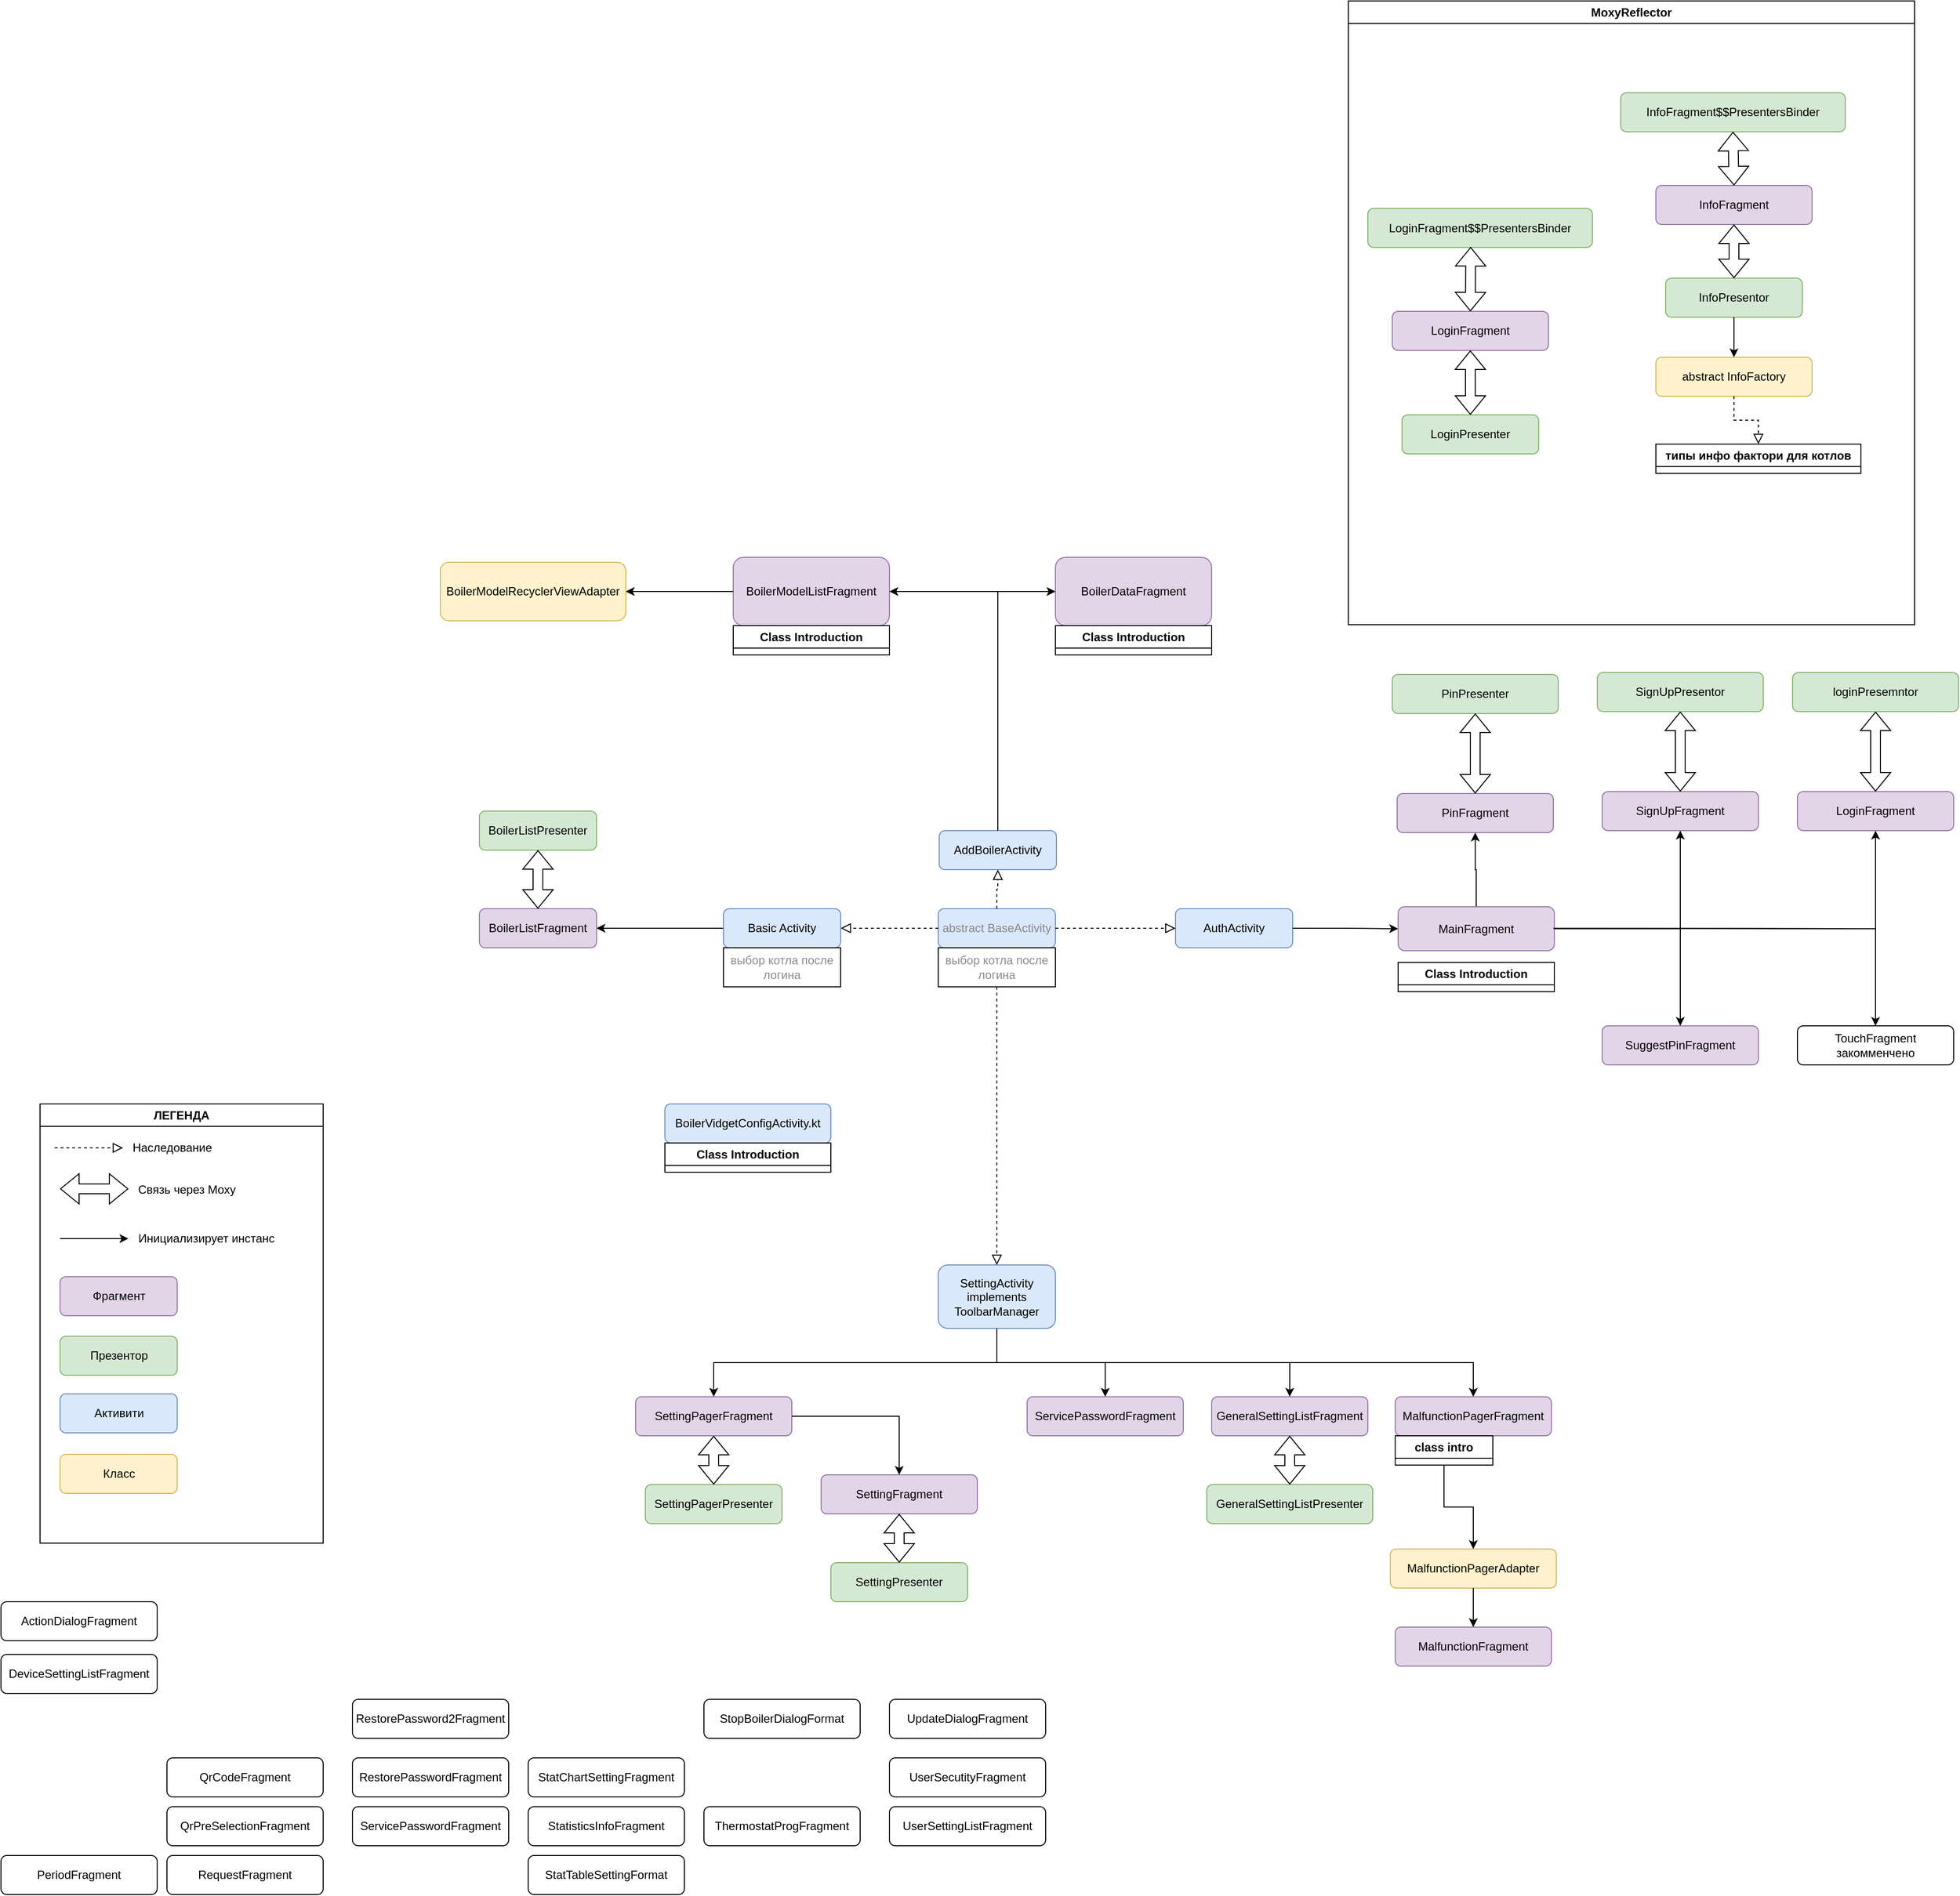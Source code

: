 <mxfile version="21.3.7" type="github">
  <diagram id="C5RBs43oDa-KdzZeNtuy" name="Page-1">
    <mxGraphModel dx="3047" dy="2463" grid="1" gridSize="10" guides="1" tooltips="1" connect="1" arrows="1" fold="1" page="1" pageScale="1" pageWidth="827" pageHeight="1169" math="0" shadow="0">
      <root>
        <mxCell id="WIyWlLk6GJQsqaUBKTNV-0" />
        <mxCell id="WIyWlLk6GJQsqaUBKTNV-1" parent="WIyWlLk6GJQsqaUBKTNV-0" />
        <mxCell id="WIyWlLk6GJQsqaUBKTNV-3" value="abstract BaseActivity" style="rounded=1;whiteSpace=wrap;html=1;fontSize=12;glass=0;strokeWidth=1;shadow=0;fillColor=#dae8fc;strokeColor=#6c8ebf;fontColor=#878787;" parent="WIyWlLk6GJQsqaUBKTNV-1" vertex="1">
          <mxGeometry x="160" y="80" width="120" height="40" as="geometry" />
        </mxCell>
        <mxCell id="BQwGy1CQVx7rT-iq4Jp_-0" value="AddBoilerActivity" style="rounded=1;whiteSpace=wrap;html=1;fontSize=12;glass=0;strokeWidth=1;shadow=0;fillColor=#dae8fc;strokeColor=#6c8ebf;" parent="WIyWlLk6GJQsqaUBKTNV-1" vertex="1">
          <mxGeometry x="161" width="120" height="40" as="geometry" />
        </mxCell>
        <mxCell id="BQwGy1CQVx7rT-iq4Jp_-1" value="AuthActivity" style="rounded=1;whiteSpace=wrap;html=1;fontSize=12;glass=0;strokeWidth=1;shadow=0;fillColor=#dae8fc;strokeColor=#6c8ebf;" parent="WIyWlLk6GJQsqaUBKTNV-1" vertex="1">
          <mxGeometry x="403" y="80" width="120" height="40" as="geometry" />
        </mxCell>
        <mxCell id="BQwGy1CQVx7rT-iq4Jp_-15" style="edgeStyle=orthogonalEdgeStyle;rounded=0;orthogonalLoop=1;jettySize=auto;html=1;exitX=0;exitY=0.5;exitDx=0;exitDy=0;entryX=1;entryY=0.5;entryDx=0;entryDy=0;" parent="WIyWlLk6GJQsqaUBKTNV-1" source="BQwGy1CQVx7rT-iq4Jp_-2" target="BQwGy1CQVx7rT-iq4Jp_-12" edge="1">
          <mxGeometry relative="1" as="geometry" />
        </mxCell>
        <mxCell id="BQwGy1CQVx7rT-iq4Jp_-4" value="SettingActivity&lt;br&gt;implements&lt;br&gt;ToolbarManager" style="rounded=1;whiteSpace=wrap;html=1;fontSize=12;glass=0;strokeWidth=1;shadow=0;fillColor=#dae8fc;strokeColor=#6c8ebf;" parent="WIyWlLk6GJQsqaUBKTNV-1" vertex="1">
          <mxGeometry x="160" y="445" width="120" height="65" as="geometry" />
        </mxCell>
        <mxCell id="BQwGy1CQVx7rT-iq4Jp_-6" value="выбор котла после логина" style="rounded=0;whiteSpace=wrap;html=1;fontColor=#8c8c8c;" parent="WIyWlLk6GJQsqaUBKTNV-1" vertex="1">
          <mxGeometry x="160" y="120" width="120" height="40" as="geometry" />
        </mxCell>
        <mxCell id="BQwGy1CQVx7rT-iq4Jp_-11" value="" style="rounded=0;html=1;jettySize=auto;orthogonalLoop=1;fontSize=11;endArrow=block;endFill=0;endSize=8;strokeWidth=1;shadow=0;labelBackgroundColor=none;edgeStyle=orthogonalEdgeStyle;exitX=0;exitY=0.5;exitDx=0;exitDy=0;dashed=1;entryX=1;entryY=0.5;entryDx=0;entryDy=0;" parent="WIyWlLk6GJQsqaUBKTNV-1" edge="1" target="BQwGy1CQVx7rT-iq4Jp_-2" source="WIyWlLk6GJQsqaUBKTNV-3">
          <mxGeometry relative="1" as="geometry">
            <mxPoint x="219.8" y="160" as="sourcePoint" />
            <mxPoint x="220" y="190" as="targetPoint" />
            <Array as="points" />
          </mxGeometry>
        </mxCell>
        <mxCell id="BQwGy1CQVx7rT-iq4Jp_-24" value="" style="group" parent="WIyWlLk6GJQsqaUBKTNV-1" vertex="1" connectable="0">
          <mxGeometry x="-310" y="-20" width="120" height="140" as="geometry" />
        </mxCell>
        <mxCell id="BQwGy1CQVx7rT-iq4Jp_-12" value="BoilerListFragment" style="rounded=1;whiteSpace=wrap;html=1;fontSize=12;glass=0;strokeWidth=1;shadow=0;fillColor=#e1d5e7;strokeColor=#9673a6;" parent="BQwGy1CQVx7rT-iq4Jp_-24" vertex="1">
          <mxGeometry y="100" width="120" height="40" as="geometry" />
        </mxCell>
        <mxCell id="BQwGy1CQVx7rT-iq4Jp_-16" value="BoilerListPresenter" style="rounded=1;whiteSpace=wrap;html=1;fontSize=12;glass=0;strokeWidth=1;shadow=0;fillColor=#d5e8d4;strokeColor=#82b366;" parent="BQwGy1CQVx7rT-iq4Jp_-24" vertex="1">
          <mxGeometry width="120" height="40" as="geometry" />
        </mxCell>
        <mxCell id="BQwGy1CQVx7rT-iq4Jp_-22" value="" style="shape=flexArrow;endArrow=classic;startArrow=classic;html=1;rounded=0;exitX=0.5;exitY=0;exitDx=0;exitDy=0;entryX=0.5;entryY=1;entryDx=0;entryDy=0;" parent="BQwGy1CQVx7rT-iq4Jp_-24" source="BQwGy1CQVx7rT-iq4Jp_-12" target="BQwGy1CQVx7rT-iq4Jp_-16" edge="1">
          <mxGeometry width="100" height="100" relative="1" as="geometry">
            <mxPoint x="-30" y="140" as="sourcePoint" />
            <mxPoint x="70" y="40" as="targetPoint" />
          </mxGeometry>
        </mxCell>
        <mxCell id="BQwGy1CQVx7rT-iq4Jp_-32" style="edgeStyle=orthogonalEdgeStyle;rounded=0;orthogonalLoop=1;jettySize=auto;html=1;exitX=1;exitY=0.5;exitDx=0;exitDy=0;entryX=0;entryY=0.5;entryDx=0;entryDy=0;" parent="WIyWlLk6GJQsqaUBKTNV-1" source="BQwGy1CQVx7rT-iq4Jp_-1" target="BQwGy1CQVx7rT-iq4Jp_-29" edge="1">
          <mxGeometry relative="1" as="geometry">
            <mxPoint x="170" y="110" as="sourcePoint" />
            <mxPoint x="90" y="110" as="targetPoint" />
          </mxGeometry>
        </mxCell>
        <mxCell id="BQwGy1CQVx7rT-iq4Jp_-38" value="" style="rounded=0;html=1;jettySize=auto;orthogonalLoop=1;fontSize=11;endArrow=block;endFill=0;endSize=8;strokeWidth=1;shadow=0;labelBackgroundColor=none;edgeStyle=orthogonalEdgeStyle;exitX=0.5;exitY=0;exitDx=0;exitDy=0;entryX=0.5;entryY=1;entryDx=0;entryDy=0;dashed=1;" parent="WIyWlLk6GJQsqaUBKTNV-1" source="WIyWlLk6GJQsqaUBKTNV-3" target="BQwGy1CQVx7rT-iq4Jp_-0" edge="1">
          <mxGeometry relative="1" as="geometry">
            <mxPoint x="280" y="100" as="sourcePoint" />
            <mxPoint x="430" y="100" as="targetPoint" />
            <Array as="points" />
          </mxGeometry>
        </mxCell>
        <mxCell id="BQwGy1CQVx7rT-iq4Jp_-39" value="" style="group" parent="WIyWlLk6GJQsqaUBKTNV-1" vertex="1" connectable="0">
          <mxGeometry x="280" y="-280" width="210" height="270" as="geometry" />
        </mxCell>
        <mxCell id="BQwGy1CQVx7rT-iq4Jp_-40" value="BoilerDataFragment" style="rounded=1;whiteSpace=wrap;html=1;fontSize=12;glass=0;strokeWidth=1;shadow=0;fillColor=#e1d5e7;strokeColor=#9673a6;" parent="BQwGy1CQVx7rT-iq4Jp_-39" vertex="1">
          <mxGeometry width="160" height="70" as="geometry" />
        </mxCell>
        <mxCell id="BQwGy1CQVx7rT-iq4Jp_-41" value="Class Introduction" style="swimlane;whiteSpace=wrap;html=1;" parent="BQwGy1CQVx7rT-iq4Jp_-39" vertex="1" collapsed="1">
          <mxGeometry y="70" width="160" height="30" as="geometry">
            <mxRectangle y="70" width="210" height="200" as="alternateBounds" />
          </mxGeometry>
        </mxCell>
        <mxCell id="BQwGy1CQVx7rT-iq4Jp_-42" value="Содержит контекст&amp;nbsp;AddBoilerActivity" style="text;html=1;align=center;verticalAlign=middle;resizable=0;points=[];autosize=1;strokeColor=none;fillColor=none;" parent="BQwGy1CQVx7rT-iq4Jp_-41" vertex="1">
          <mxGeometry x="-4" y="24" width="220" height="30" as="geometry" />
        </mxCell>
        <mxCell id="BQwGy1CQVx7rT-iq4Jp_-44" value="" style="group" parent="WIyWlLk6GJQsqaUBKTNV-1" vertex="1" connectable="0">
          <mxGeometry x="-50" y="-280" width="210" height="270" as="geometry" />
        </mxCell>
        <mxCell id="BQwGy1CQVx7rT-iq4Jp_-45" value="BoilerModelListFragment" style="rounded=1;whiteSpace=wrap;html=1;fontSize=12;glass=0;strokeWidth=1;shadow=0;fillColor=#e1d5e7;strokeColor=#9673a6;" parent="BQwGy1CQVx7rT-iq4Jp_-44" vertex="1">
          <mxGeometry width="160" height="70" as="geometry" />
        </mxCell>
        <mxCell id="BQwGy1CQVx7rT-iq4Jp_-46" value="Class Introduction" style="swimlane;whiteSpace=wrap;html=1;" parent="BQwGy1CQVx7rT-iq4Jp_-44" vertex="1" collapsed="1">
          <mxGeometry y="70" width="160" height="30" as="geometry">
            <mxRectangle y="70" width="210" height="200" as="alternateBounds" />
          </mxGeometry>
        </mxCell>
        <mxCell id="BQwGy1CQVx7rT-iq4Jp_-47" value="Содержит контекст&amp;nbsp;AddBoilerActivity" style="text;html=1;align=center;verticalAlign=middle;resizable=0;points=[];autosize=1;strokeColor=none;fillColor=none;" parent="BQwGy1CQVx7rT-iq4Jp_-46" vertex="1">
          <mxGeometry x="-10" y="24" width="220" height="30" as="geometry" />
        </mxCell>
        <mxCell id="BQwGy1CQVx7rT-iq4Jp_-59" value="Содержит recycler котлов" style="text;html=1;align=center;verticalAlign=middle;resizable=0;points=[];autosize=1;strokeColor=none;fillColor=none;" parent="BQwGy1CQVx7rT-iq4Jp_-46" vertex="1">
          <mxGeometry x="-10" y="44" width="170" height="30" as="geometry" />
        </mxCell>
        <mxCell id="BQwGy1CQVx7rT-iq4Jp_-57" style="edgeStyle=orthogonalEdgeStyle;rounded=0;orthogonalLoop=1;jettySize=auto;html=1;exitX=0.5;exitY=0;exitDx=0;exitDy=0;entryX=1;entryY=0.5;entryDx=0;entryDy=0;" parent="WIyWlLk6GJQsqaUBKTNV-1" source="BQwGy1CQVx7rT-iq4Jp_-0" target="BQwGy1CQVx7rT-iq4Jp_-45" edge="1">
          <mxGeometry relative="1" as="geometry">
            <mxPoint x="590" y="10" as="sourcePoint" />
            <mxPoint x="670" y="11" as="targetPoint" />
          </mxGeometry>
        </mxCell>
        <mxCell id="BQwGy1CQVx7rT-iq4Jp_-58" style="edgeStyle=orthogonalEdgeStyle;rounded=0;orthogonalLoop=1;jettySize=auto;html=1;exitX=0.5;exitY=0;exitDx=0;exitDy=0;entryX=0;entryY=0.5;entryDx=0;entryDy=0;" parent="WIyWlLk6GJQsqaUBKTNV-1" source="BQwGy1CQVx7rT-iq4Jp_-0" target="BQwGy1CQVx7rT-iq4Jp_-40" edge="1">
          <mxGeometry relative="1" as="geometry">
            <mxPoint x="460" y="-310" as="sourcePoint" />
            <mxPoint x="540" y="-309" as="targetPoint" />
          </mxGeometry>
        </mxCell>
        <mxCell id="BQwGy1CQVx7rT-iq4Jp_-60" value="BoilerModelRecyclerViewAdapter" style="rounded=1;whiteSpace=wrap;html=1;fillColor=#fff2cc;strokeColor=#d6b656;" parent="WIyWlLk6GJQsqaUBKTNV-1" vertex="1">
          <mxGeometry x="-350" y="-275" width="190" height="60" as="geometry" />
        </mxCell>
        <mxCell id="BQwGy1CQVx7rT-iq4Jp_-65" style="edgeStyle=orthogonalEdgeStyle;rounded=0;orthogonalLoop=1;jettySize=auto;html=1;exitX=0;exitY=0.5;exitDx=0;exitDy=0;entryX=1;entryY=0.5;entryDx=0;entryDy=0;" parent="WIyWlLk6GJQsqaUBKTNV-1" source="BQwGy1CQVx7rT-iq4Jp_-45" target="BQwGy1CQVx7rT-iq4Jp_-60" edge="1">
          <mxGeometry relative="1" as="geometry">
            <mxPoint x="210" y="90" as="sourcePoint" />
            <mxPoint x="120" y="-235" as="targetPoint" />
          </mxGeometry>
        </mxCell>
        <mxCell id="1PxclfP2Zs6_VL7mTuX3-3" value="" style="rounded=0;html=1;jettySize=auto;orthogonalLoop=1;fontSize=11;endArrow=block;endFill=0;endSize=8;strokeWidth=1;shadow=0;labelBackgroundColor=none;edgeStyle=orthogonalEdgeStyle;exitX=0.5;exitY=1;exitDx=0;exitDy=0;entryX=0.5;entryY=0;entryDx=0;entryDy=0;dashed=1;" edge="1" parent="WIyWlLk6GJQsqaUBKTNV-1" source="BQwGy1CQVx7rT-iq4Jp_-6" target="BQwGy1CQVx7rT-iq4Jp_-4">
          <mxGeometry relative="1" as="geometry">
            <mxPoint x="290" y="110" as="sourcePoint" />
            <mxPoint x="450" y="110" as="targetPoint" />
            <Array as="points" />
          </mxGeometry>
        </mxCell>
        <mxCell id="1PxclfP2Zs6_VL7mTuX3-4" value="" style="group" vertex="1" connectable="0" parent="WIyWlLk6GJQsqaUBKTNV-1">
          <mxGeometry x="-120" y="280" width="170" height="70" as="geometry" />
        </mxCell>
        <mxCell id="BQwGy1CQVx7rT-iq4Jp_-3" value="BoilerVidgetConfigActivity.kt" style="rounded=1;whiteSpace=wrap;html=1;fontSize=12;glass=0;strokeWidth=1;shadow=0;fillColor=#dae8fc;strokeColor=#6c8ebf;" parent="1PxclfP2Zs6_VL7mTuX3-4" vertex="1">
          <mxGeometry width="170" height="40" as="geometry" />
        </mxCell>
        <mxCell id="1PxclfP2Zs6_VL7mTuX3-0" value="Class Introduction" style="swimlane;whiteSpace=wrap;html=1;" vertex="1" collapsed="1" parent="1PxclfP2Zs6_VL7mTuX3-4">
          <mxGeometry y="40" width="170" height="30" as="geometry">
            <mxRectangle x="430" y="330" width="200" height="200" as="alternateBounds" />
          </mxGeometry>
        </mxCell>
        <mxCell id="1PxclfP2Zs6_VL7mTuX3-1" value="Kotlin" style="text;html=1;align=left;verticalAlign=middle;resizable=0;points=[];autosize=1;strokeColor=none;fillColor=none;" vertex="1" parent="1PxclfP2Zs6_VL7mTuX3-0">
          <mxGeometry y="24" width="50" height="30" as="geometry" />
        </mxCell>
        <mxCell id="1PxclfP2Zs6_VL7mTuX3-5" value="ЛЕГЕНДА" style="swimlane;whiteSpace=wrap;html=1;" vertex="1" parent="WIyWlLk6GJQsqaUBKTNV-1">
          <mxGeometry x="-760" y="280" width="290" height="450" as="geometry">
            <mxRectangle x="-760" y="280" width="140" height="30" as="alternateBounds" />
          </mxGeometry>
        </mxCell>
        <mxCell id="1PxclfP2Zs6_VL7mTuX3-10" value="" style="rounded=0;html=1;jettySize=auto;orthogonalLoop=1;fontSize=11;endArrow=block;endFill=0;endSize=8;strokeWidth=1;shadow=0;labelBackgroundColor=none;edgeStyle=orthogonalEdgeStyle;exitX=1;exitY=0.5;exitDx=0;exitDy=0;dashed=1;" edge="1" parent="1PxclfP2Zs6_VL7mTuX3-5">
          <mxGeometry relative="1" as="geometry">
            <mxPoint x="15" y="45" as="sourcePoint" />
            <mxPoint x="85" y="45" as="targetPoint" />
            <Array as="points" />
          </mxGeometry>
        </mxCell>
        <mxCell id="1PxclfP2Zs6_VL7mTuX3-11" value="Наследование" style="text;html=1;align=center;verticalAlign=middle;resizable=0;points=[];autosize=1;strokeColor=none;fillColor=none;" vertex="1" parent="1PxclfP2Zs6_VL7mTuX3-5">
          <mxGeometry x="85" y="30" width="100" height="30" as="geometry" />
        </mxCell>
        <mxCell id="1PxclfP2Zs6_VL7mTuX3-12" value="" style="shape=flexArrow;endArrow=classic;startArrow=classic;html=1;rounded=0;" edge="1" parent="1PxclfP2Zs6_VL7mTuX3-5">
          <mxGeometry width="100" height="100" relative="1" as="geometry">
            <mxPoint x="20.5" y="87" as="sourcePoint" />
            <mxPoint x="90.5" y="87" as="targetPoint" />
          </mxGeometry>
        </mxCell>
        <mxCell id="1PxclfP2Zs6_VL7mTuX3-13" value="Связь через Moxy" style="text;html=1;align=center;verticalAlign=middle;resizable=0;points=[];autosize=1;strokeColor=none;fillColor=none;" vertex="1" parent="1PxclfP2Zs6_VL7mTuX3-5">
          <mxGeometry x="89.5" y="73" width="120" height="30" as="geometry" />
        </mxCell>
        <mxCell id="1PxclfP2Zs6_VL7mTuX3-14" style="edgeStyle=orthogonalEdgeStyle;rounded=0;orthogonalLoop=1;jettySize=auto;html=1;entryX=0;entryY=0.5;entryDx=0;entryDy=0;" edge="1" parent="1PxclfP2Zs6_VL7mTuX3-5">
          <mxGeometry relative="1" as="geometry">
            <mxPoint x="20.5" y="138" as="sourcePoint" />
            <mxPoint x="90.5" y="138" as="targetPoint" />
          </mxGeometry>
        </mxCell>
        <mxCell id="1PxclfP2Zs6_VL7mTuX3-15" value="Инициализирует инстанс" style="text;html=1;align=center;verticalAlign=middle;resizable=0;points=[];autosize=1;strokeColor=none;fillColor=none;" vertex="1" parent="1PxclfP2Zs6_VL7mTuX3-5">
          <mxGeometry x="89.5" y="123" width="160" height="30" as="geometry" />
        </mxCell>
        <mxCell id="1PxclfP2Zs6_VL7mTuX3-16" value="Фрагмент" style="rounded=1;whiteSpace=wrap;html=1;fontSize=12;glass=0;strokeWidth=1;shadow=0;fillColor=#e1d5e7;strokeColor=#9673a6;" vertex="1" parent="1PxclfP2Zs6_VL7mTuX3-5">
          <mxGeometry x="20.5" y="177" width="120" height="40" as="geometry" />
        </mxCell>
        <mxCell id="1PxclfP2Zs6_VL7mTuX3-17" value="Активити" style="rounded=1;whiteSpace=wrap;html=1;fontSize=12;glass=0;strokeWidth=1;shadow=0;fillColor=#dae8fc;strokeColor=#6c8ebf;" vertex="1" parent="1PxclfP2Zs6_VL7mTuX3-5">
          <mxGeometry x="20.5" y="297" width="120" height="40" as="geometry" />
        </mxCell>
        <mxCell id="1PxclfP2Zs6_VL7mTuX3-18" value="Класс" style="rounded=1;whiteSpace=wrap;html=1;fontSize=12;glass=0;strokeWidth=1;shadow=0;fillColor=#fff2cc;strokeColor=#d6b656;" vertex="1" parent="1PxclfP2Zs6_VL7mTuX3-5">
          <mxGeometry x="20.5" y="359" width="120" height="40" as="geometry" />
        </mxCell>
        <mxCell id="1PxclfP2Zs6_VL7mTuX3-86" value="Презентор" style="rounded=1;whiteSpace=wrap;html=1;fontSize=12;glass=0;strokeWidth=1;shadow=0;fillColor=#d5e8d4;strokeColor=#82b366;" vertex="1" parent="1PxclfP2Zs6_VL7mTuX3-5">
          <mxGeometry x="20.5" y="238" width="120" height="40" as="geometry" />
        </mxCell>
        <mxCell id="1PxclfP2Zs6_VL7mTuX3-20" style="edgeStyle=orthogonalEdgeStyle;rounded=0;orthogonalLoop=1;jettySize=auto;html=1;exitX=0.5;exitY=1;exitDx=0;exitDy=0;entryX=0.5;entryY=0;entryDx=0;entryDy=0;" edge="1" parent="WIyWlLk6GJQsqaUBKTNV-1" source="BQwGy1CQVx7rT-iq4Jp_-4" target="1PxclfP2Zs6_VL7mTuX3-19">
          <mxGeometry relative="1" as="geometry">
            <mxPoint x="481" y="220" as="sourcePoint" />
            <mxPoint x="561" y="220" as="targetPoint" />
          </mxGeometry>
        </mxCell>
        <mxCell id="1PxclfP2Zs6_VL7mTuX3-21" value="GeneralSettingListFragment" style="rounded=1;whiteSpace=wrap;html=1;fontSize=12;glass=0;strokeWidth=1;shadow=0;fillColor=#e1d5e7;strokeColor=#9673a6;" vertex="1" parent="WIyWlLk6GJQsqaUBKTNV-1">
          <mxGeometry x="440" y="580" width="160" height="40" as="geometry" />
        </mxCell>
        <mxCell id="1PxclfP2Zs6_VL7mTuX3-22" style="edgeStyle=orthogonalEdgeStyle;rounded=0;orthogonalLoop=1;jettySize=auto;html=1;exitX=0.5;exitY=1;exitDx=0;exitDy=0;entryX=0.5;entryY=0;entryDx=0;entryDy=0;" edge="1" parent="WIyWlLk6GJQsqaUBKTNV-1" source="BQwGy1CQVx7rT-iq4Jp_-4" target="1PxclfP2Zs6_VL7mTuX3-21">
          <mxGeometry relative="1" as="geometry">
            <mxPoint x="231" y="520" as="sourcePoint" />
            <mxPoint x="232" y="590" as="targetPoint" />
          </mxGeometry>
        </mxCell>
        <mxCell id="1PxclfP2Zs6_VL7mTuX3-23" value="ServicePasswordFragment" style="rounded=1;whiteSpace=wrap;html=1;fontSize=12;glass=0;strokeWidth=1;shadow=0;fillColor=#e1d5e7;strokeColor=#9673a6;" vertex="1" parent="WIyWlLk6GJQsqaUBKTNV-1">
          <mxGeometry x="251" y="580" width="160" height="40" as="geometry" />
        </mxCell>
        <mxCell id="1PxclfP2Zs6_VL7mTuX3-24" style="edgeStyle=orthogonalEdgeStyle;rounded=0;orthogonalLoop=1;jettySize=auto;html=1;exitX=0.5;exitY=1;exitDx=0;exitDy=0;entryX=0.5;entryY=0;entryDx=0;entryDy=0;" edge="1" parent="WIyWlLk6GJQsqaUBKTNV-1" source="BQwGy1CQVx7rT-iq4Jp_-4" target="1PxclfP2Zs6_VL7mTuX3-23">
          <mxGeometry relative="1" as="geometry">
            <mxPoint x="231" y="520" as="sourcePoint" />
            <mxPoint x="232" y="590" as="targetPoint" />
          </mxGeometry>
        </mxCell>
        <mxCell id="1PxclfP2Zs6_VL7mTuX3-27" value="" style="group" vertex="1" connectable="0" parent="WIyWlLk6GJQsqaUBKTNV-1">
          <mxGeometry x="-60" y="80" width="120" height="80" as="geometry" />
        </mxCell>
        <mxCell id="BQwGy1CQVx7rT-iq4Jp_-2" value="Basic Activity" style="rounded=1;whiteSpace=wrap;html=1;fontSize=12;glass=0;strokeWidth=1;shadow=0;fillColor=#dae8fc;strokeColor=#6c8ebf;" parent="1PxclfP2Zs6_VL7mTuX3-27" vertex="1">
          <mxGeometry width="120" height="40" as="geometry" />
        </mxCell>
        <mxCell id="BQwGy1CQVx7rT-iq4Jp_-8" value="выбор котла после логина" style="rounded=0;whiteSpace=wrap;html=1;fontColor=#8c8c8c;" parent="1PxclfP2Zs6_VL7mTuX3-27" vertex="1">
          <mxGeometry y="40" width="120" height="40" as="geometry" />
        </mxCell>
        <mxCell id="1PxclfP2Zs6_VL7mTuX3-28" value="" style="rounded=0;html=1;jettySize=auto;orthogonalLoop=1;fontSize=11;endArrow=block;endFill=0;endSize=8;strokeWidth=1;shadow=0;labelBackgroundColor=none;edgeStyle=orthogonalEdgeStyle;exitX=1;exitY=0.5;exitDx=0;exitDy=0;entryX=0;entryY=0.5;entryDx=0;entryDy=0;dashed=1;" edge="1" parent="WIyWlLk6GJQsqaUBKTNV-1" source="WIyWlLk6GJQsqaUBKTNV-3" target="BQwGy1CQVx7rT-iq4Jp_-1">
          <mxGeometry relative="1" as="geometry">
            <mxPoint x="230" y="90" as="sourcePoint" />
            <mxPoint x="231" y="50" as="targetPoint" />
            <Array as="points" />
          </mxGeometry>
        </mxCell>
        <mxCell id="1PxclfP2Zs6_VL7mTuX3-36" value="GeneralSettingListPresenter" style="rounded=1;whiteSpace=wrap;html=1;fontSize=12;glass=0;strokeWidth=1;shadow=0;fillColor=#d5e8d4;strokeColor=#82b366;" vertex="1" parent="WIyWlLk6GJQsqaUBKTNV-1">
          <mxGeometry x="435" y="670" width="170" height="40" as="geometry" />
        </mxCell>
        <mxCell id="1PxclfP2Zs6_VL7mTuX3-37" value="" style="shape=flexArrow;endArrow=classic;startArrow=classic;html=1;rounded=0;entryX=0.5;entryY=1;entryDx=0;entryDy=0;exitX=0.5;exitY=0;exitDx=0;exitDy=0;" edge="1" source="1PxclfP2Zs6_VL7mTuX3-36" parent="WIyWlLk6GJQsqaUBKTNV-1" target="1PxclfP2Zs6_VL7mTuX3-21">
          <mxGeometry width="100" height="100" relative="1" as="geometry">
            <mxPoint x="458" y="870" as="sourcePoint" />
            <mxPoint x="519" y="620" as="targetPoint" />
          </mxGeometry>
        </mxCell>
        <mxCell id="1PxclfP2Zs6_VL7mTuX3-38" value="ActionDialogFragment" style="rounded=1;whiteSpace=wrap;html=1;fontSize=12;glass=0;strokeWidth=1;shadow=0;" vertex="1" parent="WIyWlLk6GJQsqaUBKTNV-1">
          <mxGeometry x="-800" y="790" width="160" height="40" as="geometry" />
        </mxCell>
        <mxCell id="1PxclfP2Zs6_VL7mTuX3-39" value="DeviceSettingListFragment" style="rounded=1;whiteSpace=wrap;html=1;fontSize=12;glass=0;strokeWidth=1;shadow=0;" vertex="1" parent="WIyWlLk6GJQsqaUBKTNV-1">
          <mxGeometry x="-800" y="844" width="160" height="40" as="geometry" />
        </mxCell>
        <mxCell id="1PxclfP2Zs6_VL7mTuX3-42" value="MalfunctionFragment" style="rounded=1;whiteSpace=wrap;html=1;fontSize=12;glass=0;strokeWidth=1;shadow=0;fillColor=#e1d5e7;strokeColor=#9673a6;" vertex="1" parent="WIyWlLk6GJQsqaUBKTNV-1">
          <mxGeometry x="628" y="816" width="160" height="40" as="geometry" />
        </mxCell>
        <mxCell id="1PxclfP2Zs6_VL7mTuX3-43" value="PeriodFragment" style="rounded=1;whiteSpace=wrap;html=1;fontSize=12;glass=0;strokeWidth=1;shadow=0;" vertex="1" parent="WIyWlLk6GJQsqaUBKTNV-1">
          <mxGeometry x="-800" y="1050" width="160" height="40" as="geometry" />
        </mxCell>
        <mxCell id="1PxclfP2Zs6_VL7mTuX3-44" value="PinFragment" style="rounded=1;whiteSpace=wrap;html=1;fontSize=12;glass=0;strokeWidth=1;shadow=0;fillColor=#e1d5e7;strokeColor=#9673a6;" vertex="1" parent="WIyWlLk6GJQsqaUBKTNV-1">
          <mxGeometry x="630" y="-38" width="160" height="40" as="geometry" />
        </mxCell>
        <mxCell id="1PxclfP2Zs6_VL7mTuX3-45" value="QrCodeFragment" style="rounded=1;whiteSpace=wrap;html=1;fontSize=12;glass=0;strokeWidth=1;shadow=0;" vertex="1" parent="WIyWlLk6GJQsqaUBKTNV-1">
          <mxGeometry x="-630" y="950" width="160" height="40" as="geometry" />
        </mxCell>
        <mxCell id="1PxclfP2Zs6_VL7mTuX3-46" value="QrPreSelectionFragment" style="rounded=1;whiteSpace=wrap;html=1;fontSize=12;glass=0;strokeWidth=1;shadow=0;" vertex="1" parent="WIyWlLk6GJQsqaUBKTNV-1">
          <mxGeometry x="-630" y="1000" width="160" height="40" as="geometry" />
        </mxCell>
        <mxCell id="1PxclfP2Zs6_VL7mTuX3-47" value="RequestFragment" style="rounded=1;whiteSpace=wrap;html=1;fontSize=12;glass=0;strokeWidth=1;shadow=0;" vertex="1" parent="WIyWlLk6GJQsqaUBKTNV-1">
          <mxGeometry x="-630" y="1050" width="160" height="40" as="geometry" />
        </mxCell>
        <mxCell id="1PxclfP2Zs6_VL7mTuX3-48" value="RestorePassword2Fragment" style="rounded=1;whiteSpace=wrap;html=1;fontSize=12;glass=0;strokeWidth=1;shadow=0;" vertex="1" parent="WIyWlLk6GJQsqaUBKTNV-1">
          <mxGeometry x="-440" y="890" width="160" height="40" as="geometry" />
        </mxCell>
        <mxCell id="1PxclfP2Zs6_VL7mTuX3-49" value="RestorePasswordFragment" style="rounded=1;whiteSpace=wrap;html=1;fontSize=12;glass=0;strokeWidth=1;shadow=0;" vertex="1" parent="WIyWlLk6GJQsqaUBKTNV-1">
          <mxGeometry x="-440" y="950" width="160" height="40" as="geometry" />
        </mxCell>
        <mxCell id="1PxclfP2Zs6_VL7mTuX3-51" value="ServicePasswordFragment" style="rounded=1;whiteSpace=wrap;html=1;fontSize=12;glass=0;strokeWidth=1;shadow=0;" vertex="1" parent="WIyWlLk6GJQsqaUBKTNV-1">
          <mxGeometry x="-440" y="1000" width="160" height="40" as="geometry" />
        </mxCell>
        <mxCell id="1PxclfP2Zs6_VL7mTuX3-53" value="SignUpFragment" style="rounded=1;whiteSpace=wrap;html=1;fontSize=12;glass=0;strokeWidth=1;shadow=0;fillColor=#e1d5e7;strokeColor=#9673a6;" vertex="1" parent="WIyWlLk6GJQsqaUBKTNV-1">
          <mxGeometry x="840" y="-40" width="160" height="40" as="geometry" />
        </mxCell>
        <mxCell id="1PxclfP2Zs6_VL7mTuX3-54" value="StatChartSettingFragment" style="rounded=1;whiteSpace=wrap;html=1;fontSize=12;glass=0;strokeWidth=1;shadow=0;" vertex="1" parent="WIyWlLk6GJQsqaUBKTNV-1">
          <mxGeometry x="-260" y="950" width="160" height="40" as="geometry" />
        </mxCell>
        <mxCell id="1PxclfP2Zs6_VL7mTuX3-55" value="StatisticsInfoFragment" style="rounded=1;whiteSpace=wrap;html=1;fontSize=12;glass=0;strokeWidth=1;shadow=0;" vertex="1" parent="WIyWlLk6GJQsqaUBKTNV-1">
          <mxGeometry x="-260" y="1000" width="160" height="40" as="geometry" />
        </mxCell>
        <mxCell id="1PxclfP2Zs6_VL7mTuX3-56" value="StatTableSettingFormat" style="rounded=1;whiteSpace=wrap;html=1;fontSize=12;glass=0;strokeWidth=1;shadow=0;" vertex="1" parent="WIyWlLk6GJQsqaUBKTNV-1">
          <mxGeometry x="-260" y="1050" width="160" height="40" as="geometry" />
        </mxCell>
        <mxCell id="1PxclfP2Zs6_VL7mTuX3-57" value="StopBoilerDialogFormat" style="rounded=1;whiteSpace=wrap;html=1;fontSize=12;glass=0;strokeWidth=1;shadow=0;" vertex="1" parent="WIyWlLk6GJQsqaUBKTNV-1">
          <mxGeometry x="-80" y="890" width="160" height="40" as="geometry" />
        </mxCell>
        <mxCell id="1PxclfP2Zs6_VL7mTuX3-59" value="ThermostatProgFragment" style="rounded=1;whiteSpace=wrap;html=1;fontSize=12;glass=0;strokeWidth=1;shadow=0;" vertex="1" parent="WIyWlLk6GJQsqaUBKTNV-1">
          <mxGeometry x="-80" y="1000" width="160" height="40" as="geometry" />
        </mxCell>
        <mxCell id="1PxclfP2Zs6_VL7mTuX3-60" value="TouchFragment&lt;br&gt;закомменчено" style="rounded=1;whiteSpace=wrap;html=1;fontSize=12;glass=0;strokeWidth=1;shadow=0;" vertex="1" parent="WIyWlLk6GJQsqaUBKTNV-1">
          <mxGeometry x="1040" y="200" width="160" height="40" as="geometry" />
        </mxCell>
        <mxCell id="1PxclfP2Zs6_VL7mTuX3-61" value="UpdateDialogFragment" style="rounded=1;whiteSpace=wrap;html=1;fontSize=12;glass=0;strokeWidth=1;shadow=0;" vertex="1" parent="WIyWlLk6GJQsqaUBKTNV-1">
          <mxGeometry x="110" y="890" width="160" height="40" as="geometry" />
        </mxCell>
        <mxCell id="1PxclfP2Zs6_VL7mTuX3-62" value="UserSecutityFragment" style="rounded=1;whiteSpace=wrap;html=1;fontSize=12;glass=0;strokeWidth=1;shadow=0;" vertex="1" parent="WIyWlLk6GJQsqaUBKTNV-1">
          <mxGeometry x="110" y="950" width="160" height="40" as="geometry" />
        </mxCell>
        <mxCell id="1PxclfP2Zs6_VL7mTuX3-63" value="UserSettingListFragment" style="rounded=1;whiteSpace=wrap;html=1;fontSize=12;glass=0;strokeWidth=1;shadow=0;" vertex="1" parent="WIyWlLk6GJQsqaUBKTNV-1">
          <mxGeometry x="110" y="1000" width="160" height="40" as="geometry" />
        </mxCell>
        <mxCell id="1PxclfP2Zs6_VL7mTuX3-64" value="MalfunctionPagerAdapter" style="rounded=1;whiteSpace=wrap;html=1;fontSize=12;glass=0;strokeWidth=1;shadow=0;fillColor=#fff2cc;strokeColor=#d6b656;" vertex="1" parent="WIyWlLk6GJQsqaUBKTNV-1">
          <mxGeometry x="623" y="736" width="170" height="40" as="geometry" />
        </mxCell>
        <mxCell id="1PxclfP2Zs6_VL7mTuX3-65" style="edgeStyle=orthogonalEdgeStyle;rounded=0;orthogonalLoop=1;jettySize=auto;html=1;exitX=0.5;exitY=1;exitDx=0;exitDy=0;entryX=0.5;entryY=0;entryDx=0;entryDy=0;" edge="1" parent="WIyWlLk6GJQsqaUBKTNV-1" source="1PxclfP2Zs6_VL7mTuX3-64" target="1PxclfP2Zs6_VL7mTuX3-42">
          <mxGeometry relative="1" as="geometry">
            <mxPoint x="13" y="596" as="sourcePoint" />
            <mxPoint x="483" y="666" as="targetPoint" />
          </mxGeometry>
        </mxCell>
        <mxCell id="1PxclfP2Zs6_VL7mTuX3-66" style="edgeStyle=orthogonalEdgeStyle;rounded=0;orthogonalLoop=1;jettySize=auto;html=1;entryX=0.5;entryY=0;entryDx=0;entryDy=0;exitX=0.5;exitY=1;exitDx=0;exitDy=0;" edge="1" parent="WIyWlLk6GJQsqaUBKTNV-1" source="1PxclfP2Zs6_VL7mTuX3-67" target="1PxclfP2Zs6_VL7mTuX3-64">
          <mxGeometry relative="1" as="geometry">
            <mxPoint x="950" y="736" as="sourcePoint" />
            <mxPoint x="706" y="760" as="targetPoint" />
          </mxGeometry>
        </mxCell>
        <mxCell id="1PxclfP2Zs6_VL7mTuX3-71" value="" style="group" vertex="1" connectable="0" parent="WIyWlLk6GJQsqaUBKTNV-1">
          <mxGeometry x="628" y="580" width="162" height="140" as="geometry" />
        </mxCell>
        <mxCell id="1PxclfP2Zs6_VL7mTuX3-19" value="MalfunctionPagerFragment" style="rounded=1;whiteSpace=wrap;html=1;fontSize=12;glass=0;strokeWidth=1;shadow=0;fillColor=#e1d5e7;strokeColor=#9673a6;" vertex="1" parent="1PxclfP2Zs6_VL7mTuX3-71">
          <mxGeometry width="160" height="40" as="geometry" />
        </mxCell>
        <mxCell id="1PxclfP2Zs6_VL7mTuX3-67" value="class intro" style="swimlane;whiteSpace=wrap;html=1;" vertex="1" collapsed="1" parent="1PxclfP2Zs6_VL7mTuX3-71">
          <mxGeometry y="40" width="100" height="30" as="geometry">
            <mxRectangle y="40" width="162" height="100" as="alternateBounds" />
          </mxGeometry>
        </mxCell>
        <mxCell id="1PxclfP2Zs6_VL7mTuX3-68" value="PagerView" style="text;html=1;align=left;verticalAlign=middle;resizable=0;points=[];autosize=1;strokeColor=none;fillColor=none;" vertex="1" parent="1PxclfP2Zs6_VL7mTuX3-67">
          <mxGeometry y="22" width="80" height="30" as="geometry" />
        </mxCell>
        <mxCell id="1PxclfP2Zs6_VL7mTuX3-96" style="edgeStyle=orthogonalEdgeStyle;rounded=0;orthogonalLoop=1;jettySize=auto;html=1;exitX=0.5;exitY=1;exitDx=0;exitDy=0;entryX=0.5;entryY=0;entryDx=0;entryDy=0;" edge="1" parent="WIyWlLk6GJQsqaUBKTNV-1" source="BQwGy1CQVx7rT-iq4Jp_-4" target="1PxclfP2Zs6_VL7mTuX3-52">
          <mxGeometry relative="1" as="geometry">
            <mxPoint x="230" y="520" as="sourcePoint" />
            <mxPoint x="141" y="590" as="targetPoint" />
          </mxGeometry>
        </mxCell>
        <mxCell id="1PxclfP2Zs6_VL7mTuX3-52" value="SettingPagerFragment" style="rounded=1;whiteSpace=wrap;html=1;fontSize=12;glass=0;strokeWidth=1;shadow=0;fillColor=#e1d5e7;strokeColor=#9673a6;" vertex="1" parent="WIyWlLk6GJQsqaUBKTNV-1">
          <mxGeometry x="-150" y="580" width="160" height="40" as="geometry" />
        </mxCell>
        <mxCell id="1PxclfP2Zs6_VL7mTuX3-94" value="SettingPagerPresenter" style="rounded=1;whiteSpace=wrap;html=1;fontSize=12;glass=0;strokeWidth=1;shadow=0;fillColor=#d5e8d4;strokeColor=#82b366;" vertex="1" parent="WIyWlLk6GJQsqaUBKTNV-1">
          <mxGeometry x="-140" y="670" width="140" height="40" as="geometry" />
        </mxCell>
        <mxCell id="1PxclfP2Zs6_VL7mTuX3-95" value="" style="shape=flexArrow;endArrow=classic;startArrow=classic;html=1;rounded=0;entryX=0.5;entryY=1;entryDx=0;entryDy=0;exitX=0.5;exitY=0;exitDx=0;exitDy=0;" edge="1" parent="WIyWlLk6GJQsqaUBKTNV-1" source="1PxclfP2Zs6_VL7mTuX3-94" target="1PxclfP2Zs6_VL7mTuX3-52">
          <mxGeometry width="100" height="100" relative="1" as="geometry">
            <mxPoint x="141" y="680" as="sourcePoint" />
            <mxPoint x="141" y="630" as="targetPoint" />
          </mxGeometry>
        </mxCell>
        <mxCell id="1PxclfP2Zs6_VL7mTuX3-25" value="SettingFragment" style="rounded=1;whiteSpace=wrap;html=1;fontSize=12;glass=0;strokeWidth=1;shadow=0;fillColor=#e1d5e7;strokeColor=#9673a6;" vertex="1" parent="WIyWlLk6GJQsqaUBKTNV-1">
          <mxGeometry x="40" y="660" width="160" height="40" as="geometry" />
        </mxCell>
        <mxCell id="1PxclfP2Zs6_VL7mTuX3-29" value="SettingPresenter" style="rounded=1;whiteSpace=wrap;html=1;fontSize=12;glass=0;strokeWidth=1;shadow=0;fillColor=#d5e8d4;strokeColor=#82b366;" vertex="1" parent="WIyWlLk6GJQsqaUBKTNV-1">
          <mxGeometry x="50" y="750" width="140" height="40" as="geometry" />
        </mxCell>
        <mxCell id="1PxclfP2Zs6_VL7mTuX3-31" value="" style="shape=flexArrow;endArrow=classic;startArrow=classic;html=1;rounded=0;entryX=0.5;entryY=1;entryDx=0;entryDy=0;exitX=0.5;exitY=0;exitDx=0;exitDy=0;" edge="1" parent="WIyWlLk6GJQsqaUBKTNV-1" source="1PxclfP2Zs6_VL7mTuX3-29" target="1PxclfP2Zs6_VL7mTuX3-25">
          <mxGeometry width="100" height="100" relative="1" as="geometry">
            <mxPoint x="59" y="950" as="sourcePoint" />
            <mxPoint x="159" y="850" as="targetPoint" />
          </mxGeometry>
        </mxCell>
        <mxCell id="1PxclfP2Zs6_VL7mTuX3-97" style="edgeStyle=orthogonalEdgeStyle;rounded=0;orthogonalLoop=1;jettySize=auto;html=1;exitX=1;exitY=0.5;exitDx=0;exitDy=0;entryX=0.5;entryY=0;entryDx=0;entryDy=0;" edge="1" parent="WIyWlLk6GJQsqaUBKTNV-1" source="1PxclfP2Zs6_VL7mTuX3-52" target="1PxclfP2Zs6_VL7mTuX3-25">
          <mxGeometry relative="1" as="geometry">
            <mxPoint x="230" y="520" as="sourcePoint" />
            <mxPoint x="-60" y="590" as="targetPoint" />
          </mxGeometry>
        </mxCell>
        <mxCell id="1PxclfP2Zs6_VL7mTuX3-115" value="MoxyReflector" style="swimlane;whiteSpace=wrap;html=1;" vertex="1" parent="WIyWlLk6GJQsqaUBKTNV-1">
          <mxGeometry x="580" y="-850" width="580" height="639" as="geometry" />
        </mxCell>
        <mxCell id="1PxclfP2Zs6_VL7mTuX3-40" value="InfoFragment" style="rounded=1;whiteSpace=wrap;html=1;fontSize=12;glass=0;strokeWidth=1;shadow=0;fillColor=#e1d5e7;strokeColor=#9673a6;" vertex="1" parent="1PxclfP2Zs6_VL7mTuX3-115">
          <mxGeometry x="315" y="189" width="160" height="40" as="geometry" />
        </mxCell>
        <mxCell id="1PxclfP2Zs6_VL7mTuX3-80" value="InfoPresentor" style="rounded=1;whiteSpace=wrap;html=1;fontSize=12;glass=0;strokeWidth=1;shadow=0;fillColor=#d5e8d4;strokeColor=#82b366;" vertex="1" parent="1PxclfP2Zs6_VL7mTuX3-115">
          <mxGeometry x="325" y="284" width="140" height="40" as="geometry" />
        </mxCell>
        <mxCell id="1PxclfP2Zs6_VL7mTuX3-85" value="" style="shape=flexArrow;endArrow=classic;startArrow=classic;html=1;rounded=0;entryX=0.5;entryY=1;entryDx=0;entryDy=0;exitX=0.5;exitY=0;exitDx=0;exitDy=0;" edge="1" parent="1PxclfP2Zs6_VL7mTuX3-115" source="1PxclfP2Zs6_VL7mTuX3-80" target="1PxclfP2Zs6_VL7mTuX3-40">
          <mxGeometry width="100" height="100" relative="1" as="geometry">
            <mxPoint x="726" y="494" as="sourcePoint" />
            <mxPoint x="726" y="444" as="targetPoint" />
          </mxGeometry>
        </mxCell>
        <mxCell id="1PxclfP2Zs6_VL7mTuX3-87" value="InfoFragment$$PresentersBinder" style="rounded=1;whiteSpace=wrap;html=1;fontSize=12;glass=0;strokeWidth=1;shadow=0;fillColor=#d5e8d4;strokeColor=#82b366;" vertex="1" parent="1PxclfP2Zs6_VL7mTuX3-115">
          <mxGeometry x="279" y="94" width="230" height="40" as="geometry" />
        </mxCell>
        <mxCell id="1PxclfP2Zs6_VL7mTuX3-88" value="" style="shape=flexArrow;endArrow=classic;startArrow=classic;html=1;rounded=0;entryX=0.5;entryY=1;entryDx=0;entryDy=0;exitX=0.5;exitY=0;exitDx=0;exitDy=0;" edge="1" parent="1PxclfP2Zs6_VL7mTuX3-115" source="1PxclfP2Zs6_VL7mTuX3-40" target="1PxclfP2Zs6_VL7mTuX3-87">
          <mxGeometry width="100" height="100" relative="1" as="geometry">
            <mxPoint x="405" y="294" as="sourcePoint" />
            <mxPoint x="395" y="134" as="targetPoint" />
          </mxGeometry>
        </mxCell>
        <mxCell id="1PxclfP2Zs6_VL7mTuX3-73" value="abstract InfoFactory" style="rounded=1;whiteSpace=wrap;html=1;fontSize=12;glass=0;strokeWidth=1;shadow=0;fillColor=#fff2cc;strokeColor=#d6b656;" vertex="1" parent="1PxclfP2Zs6_VL7mTuX3-115">
          <mxGeometry x="315" y="365" width="160" height="40" as="geometry" />
        </mxCell>
        <mxCell id="1PxclfP2Zs6_VL7mTuX3-72" style="edgeStyle=orthogonalEdgeStyle;rounded=0;orthogonalLoop=1;jettySize=auto;html=1;exitX=0.5;exitY=1;exitDx=0;exitDy=0;entryX=0.5;entryY=0;entryDx=0;entryDy=0;" edge="1" parent="1PxclfP2Zs6_VL7mTuX3-115" source="1PxclfP2Zs6_VL7mTuX3-80" target="1PxclfP2Zs6_VL7mTuX3-73">
          <mxGeometry relative="1" as="geometry">
            <mxPoint x="265" y="304" as="sourcePoint" />
            <mxPoint x="266" y="344" as="targetPoint" />
          </mxGeometry>
        </mxCell>
        <mxCell id="1PxclfP2Zs6_VL7mTuX3-77" value="типы инфо фактори для котлов" style="swimlane;whiteSpace=wrap;html=1;" vertex="1" collapsed="1" parent="1PxclfP2Zs6_VL7mTuX3-115">
          <mxGeometry x="315" y="454" width="210" height="30" as="geometry">
            <mxRectangle x="315" y="454" width="220" height="185" as="alternateBounds" />
          </mxGeometry>
        </mxCell>
        <mxCell id="1PxclfP2Zs6_VL7mTuX3-78" value="-InfoFactory&lt;br&gt;-LuxInfoFactory&lt;br&gt;-MagnaInfoFactory&lt;br&gt;-MaximaInfoFactory&lt;br&gt;-MskPlusInfoFactory&lt;br&gt;-OptimaInfoFactory&lt;br&gt;-PelletInfoFactory&lt;br&gt;-SmartInfoFactory&lt;br&gt;-SmartSEFactory&lt;br&gt;-StahtnovInfoFactory" style="text;html=1;align=left;verticalAlign=middle;resizable=0;points=[];autosize=1;strokeColor=none;fillColor=none;" vertex="1" parent="1PxclfP2Zs6_VL7mTuX3-77">
          <mxGeometry y="25" width="130" height="160" as="geometry" />
        </mxCell>
        <mxCell id="1PxclfP2Zs6_VL7mTuX3-82" value="" style="rounded=0;html=1;jettySize=auto;orthogonalLoop=1;fontSize=11;endArrow=block;endFill=0;endSize=8;strokeWidth=1;shadow=0;labelBackgroundColor=none;edgeStyle=orthogonalEdgeStyle;dashed=1;exitX=0.5;exitY=1;exitDx=0;exitDy=0;entryX=0.5;entryY=0;entryDx=0;entryDy=0;" edge="1" parent="1PxclfP2Zs6_VL7mTuX3-115" source="1PxclfP2Zs6_VL7mTuX3-73" target="1PxclfP2Zs6_VL7mTuX3-77">
          <mxGeometry relative="1" as="geometry">
            <mxPoint x="405" y="214" as="sourcePoint" />
            <mxPoint x="525" y="324" as="targetPoint" />
            <Array as="points" />
          </mxGeometry>
        </mxCell>
        <mxCell id="1PxclfP2Zs6_VL7mTuX3-41" value="LoginFragment" style="rounded=1;whiteSpace=wrap;html=1;fontSize=12;glass=0;strokeWidth=1;shadow=0;fillColor=#e1d5e7;strokeColor=#9673a6;" vertex="1" parent="1PxclfP2Zs6_VL7mTuX3-115">
          <mxGeometry x="45" y="318" width="160" height="40" as="geometry" />
        </mxCell>
        <mxCell id="1PxclfP2Zs6_VL7mTuX3-111" value="LoginPresenter" style="rounded=1;whiteSpace=wrap;html=1;fontSize=12;glass=0;strokeWidth=1;shadow=0;fillColor=#d5e8d4;strokeColor=#82b366;" vertex="1" parent="1PxclfP2Zs6_VL7mTuX3-115">
          <mxGeometry x="55" y="424" width="140" height="40" as="geometry" />
        </mxCell>
        <mxCell id="1PxclfP2Zs6_VL7mTuX3-112" value="" style="shape=flexArrow;endArrow=classic;startArrow=classic;html=1;rounded=0;entryX=0.5;entryY=1;entryDx=0;entryDy=0;exitX=0.5;exitY=0;exitDx=0;exitDy=0;" edge="1" parent="1PxclfP2Zs6_VL7mTuX3-115" source="1PxclfP2Zs6_VL7mTuX3-111" target="1PxclfP2Zs6_VL7mTuX3-41">
          <mxGeometry width="100" height="100" relative="1" as="geometry">
            <mxPoint x="-125" y="230" as="sourcePoint" />
            <mxPoint x="-125" y="180" as="targetPoint" />
          </mxGeometry>
        </mxCell>
        <mxCell id="1PxclfP2Zs6_VL7mTuX3-113" value="LoginFragment$$PresentersBinder" style="rounded=1;whiteSpace=wrap;html=1;fontSize=12;glass=0;strokeWidth=1;shadow=0;fillColor=#d5e8d4;strokeColor=#82b366;" vertex="1" parent="1PxclfP2Zs6_VL7mTuX3-115">
          <mxGeometry x="20" y="212.5" width="230" height="40" as="geometry" />
        </mxCell>
        <mxCell id="1PxclfP2Zs6_VL7mTuX3-114" value="" style="shape=flexArrow;endArrow=classic;startArrow=classic;html=1;rounded=0;entryX=0.458;entryY=0.989;entryDx=0;entryDy=0;exitX=0.5;exitY=0;exitDx=0;exitDy=0;entryPerimeter=0;" edge="1" parent="1PxclfP2Zs6_VL7mTuX3-115" source="1PxclfP2Zs6_VL7mTuX3-41" target="1PxclfP2Zs6_VL7mTuX3-113">
          <mxGeometry width="100" height="100" relative="1" as="geometry">
            <mxPoint x="135" y="434" as="sourcePoint" />
            <mxPoint x="135" y="368" as="targetPoint" />
          </mxGeometry>
        </mxCell>
        <mxCell id="1PxclfP2Zs6_VL7mTuX3-117" style="edgeStyle=orthogonalEdgeStyle;rounded=0;orthogonalLoop=1;jettySize=auto;html=1;exitX=0.5;exitY=0;exitDx=0;exitDy=0;entryX=0.5;entryY=1;entryDx=0;entryDy=0;" edge="1" parent="WIyWlLk6GJQsqaUBKTNV-1" source="BQwGy1CQVx7rT-iq4Jp_-29" target="1PxclfP2Zs6_VL7mTuX3-44">
          <mxGeometry relative="1" as="geometry">
            <mxPoint x="560" y="110" as="sourcePoint" />
            <mxPoint x="640" y="110" as="targetPoint" />
          </mxGeometry>
        </mxCell>
        <mxCell id="1PxclfP2Zs6_VL7mTuX3-118" value="PinPresenter" style="rounded=1;whiteSpace=wrap;html=1;fontSize=12;glass=0;strokeWidth=1;shadow=0;fillColor=#d5e8d4;strokeColor=#82b366;" vertex="1" parent="WIyWlLk6GJQsqaUBKTNV-1">
          <mxGeometry x="625" y="-160" width="170" height="40" as="geometry" />
        </mxCell>
        <mxCell id="1PxclfP2Zs6_VL7mTuX3-119" value="" style="shape=flexArrow;endArrow=classic;startArrow=classic;html=1;rounded=0;entryX=0.5;entryY=1;entryDx=0;entryDy=0;exitX=0.5;exitY=0;exitDx=0;exitDy=0;" edge="1" parent="WIyWlLk6GJQsqaUBKTNV-1" source="1PxclfP2Zs6_VL7mTuX3-44" target="1PxclfP2Zs6_VL7mTuX3-118">
          <mxGeometry width="100" height="100" relative="1" as="geometry">
            <mxPoint x="531" y="692" as="sourcePoint" />
            <mxPoint x="531" y="642" as="targetPoint" />
          </mxGeometry>
        </mxCell>
        <mxCell id="BQwGy1CQVx7rT-iq4Jp_-29" value="MainFragment" style="rounded=1;whiteSpace=wrap;html=1;fontSize=12;glass=0;strokeWidth=1;shadow=0;fillColor=#e1d5e7;strokeColor=#9673a6;" parent="WIyWlLk6GJQsqaUBKTNV-1" vertex="1">
          <mxGeometry x="631" y="78" width="160" height="45" as="geometry" />
        </mxCell>
        <mxCell id="BQwGy1CQVx7rT-iq4Jp_-33" value="Class Introduction" style="swimlane;whiteSpace=wrap;html=1;" parent="WIyWlLk6GJQsqaUBKTNV-1" vertex="1" collapsed="1">
          <mxGeometry x="631" y="135" width="160" height="30" as="geometry">
            <mxRectangle x="631" y="135" width="200" height="200" as="alternateBounds" />
          </mxGeometry>
        </mxCell>
        <mxCell id="BQwGy1CQVx7rT-iq4Jp_-34" value="Содержит контекст AutsActivity" style="text;html=1;align=center;verticalAlign=middle;resizable=0;points=[];autosize=1;strokeColor=none;fillColor=none;" parent="BQwGy1CQVx7rT-iq4Jp_-33" vertex="1">
          <mxGeometry y="24" width="200" height="30" as="geometry" />
        </mxCell>
        <mxCell id="BQwGy1CQVx7rT-iq4Jp_-37" value="Не имеет презентора&lt;br&gt;содержит фрагменты для логининга" style="text;html=1;align=left;verticalAlign=middle;resizable=0;points=[];autosize=1;strokeColor=none;fillColor=none;" parent="BQwGy1CQVx7rT-iq4Jp_-33" vertex="1">
          <mxGeometry y="49" width="230" height="40" as="geometry" />
        </mxCell>
        <mxCell id="1PxclfP2Zs6_VL7mTuX3-58" value="SuggestPinFragment" style="rounded=1;whiteSpace=wrap;html=1;fontSize=12;glass=0;strokeWidth=1;shadow=0;fillColor=#e1d5e7;strokeColor=#9673a6;" vertex="1" parent="WIyWlLk6GJQsqaUBKTNV-1">
          <mxGeometry x="840" y="200" width="160" height="40" as="geometry" />
        </mxCell>
        <mxCell id="1PxclfP2Zs6_VL7mTuX3-121" style="edgeStyle=orthogonalEdgeStyle;rounded=0;orthogonalLoop=1;jettySize=auto;html=1;exitX=1;exitY=0.5;exitDx=0;exitDy=0;entryX=0.5;entryY=0;entryDx=0;entryDy=0;" edge="1" parent="WIyWlLk6GJQsqaUBKTNV-1" source="BQwGy1CQVx7rT-iq4Jp_-29" target="1PxclfP2Zs6_VL7mTuX3-58">
          <mxGeometry relative="1" as="geometry">
            <mxPoint x="720" y="-147" as="sourcePoint" />
            <mxPoint x="720" y="-210" as="targetPoint" />
          </mxGeometry>
        </mxCell>
        <mxCell id="1PxclfP2Zs6_VL7mTuX3-123" style="edgeStyle=orthogonalEdgeStyle;rounded=0;orthogonalLoop=1;jettySize=auto;html=1;exitX=1;exitY=0.5;exitDx=0;exitDy=0;entryX=0.5;entryY=1;entryDx=0;entryDy=0;" edge="1" parent="WIyWlLk6GJQsqaUBKTNV-1" source="BQwGy1CQVx7rT-iq4Jp_-29" target="1PxclfP2Zs6_VL7mTuX3-53">
          <mxGeometry relative="1" as="geometry">
            <mxPoint x="721" y="75" as="sourcePoint" />
            <mxPoint x="720" y="12" as="targetPoint" />
          </mxGeometry>
        </mxCell>
        <mxCell id="1PxclfP2Zs6_VL7mTuX3-124" style="edgeStyle=orthogonalEdgeStyle;rounded=0;orthogonalLoop=1;jettySize=auto;html=1;entryX=0.5;entryY=0;entryDx=0;entryDy=0;" edge="1" parent="WIyWlLk6GJQsqaUBKTNV-1" target="1PxclfP2Zs6_VL7mTuX3-60">
          <mxGeometry relative="1" as="geometry">
            <mxPoint x="790" y="100" as="sourcePoint" />
            <mxPoint x="930" y="75" as="targetPoint" />
          </mxGeometry>
        </mxCell>
        <mxCell id="1PxclfP2Zs6_VL7mTuX3-125" value="" style="shape=flexArrow;endArrow=classic;startArrow=classic;html=1;rounded=0;exitX=0.5;exitY=0;exitDx=0;exitDy=0;entryX=0.5;entryY=1;entryDx=0;entryDy=0;" edge="1" parent="WIyWlLk6GJQsqaUBKTNV-1" source="1PxclfP2Zs6_VL7mTuX3-53" target="1PxclfP2Zs6_VL7mTuX3-130">
          <mxGeometry width="100" height="100" relative="1" as="geometry">
            <mxPoint x="720" y="340" as="sourcePoint" />
            <mxPoint x="920" y="-90" as="targetPoint" />
          </mxGeometry>
        </mxCell>
        <mxCell id="1PxclfP2Zs6_VL7mTuX3-126" value="LoginFragment" style="rounded=1;whiteSpace=wrap;html=1;fontSize=12;glass=0;strokeWidth=1;shadow=0;fillColor=#e1d5e7;strokeColor=#9673a6;" vertex="1" parent="WIyWlLk6GJQsqaUBKTNV-1">
          <mxGeometry x="1040" y="-40" width="160" height="40" as="geometry" />
        </mxCell>
        <mxCell id="1PxclfP2Zs6_VL7mTuX3-127" style="edgeStyle=orthogonalEdgeStyle;rounded=0;orthogonalLoop=1;jettySize=auto;html=1;entryX=0.5;entryY=1;entryDx=0;entryDy=0;" edge="1" parent="WIyWlLk6GJQsqaUBKTNV-1" target="1PxclfP2Zs6_VL7mTuX3-126">
          <mxGeometry relative="1" as="geometry">
            <mxPoint x="790" y="100" as="sourcePoint" />
            <mxPoint x="930" y="210" as="targetPoint" />
          </mxGeometry>
        </mxCell>
        <mxCell id="1PxclfP2Zs6_VL7mTuX3-128" value="" style="shape=flexArrow;endArrow=classic;startArrow=classic;html=1;rounded=0;exitX=0.5;exitY=0;exitDx=0;exitDy=0;entryX=0.5;entryY=1;entryDx=0;entryDy=0;" edge="1" parent="WIyWlLk6GJQsqaUBKTNV-1" source="1PxclfP2Zs6_VL7mTuX3-126" target="1PxclfP2Zs6_VL7mTuX3-129">
          <mxGeometry width="100" height="100" relative="1" as="geometry">
            <mxPoint x="930" y="35" as="sourcePoint" />
            <mxPoint x="1120" y="-80" as="targetPoint" />
          </mxGeometry>
        </mxCell>
        <mxCell id="1PxclfP2Zs6_VL7mTuX3-129" value="loginPresemntor" style="rounded=1;whiteSpace=wrap;html=1;fontSize=12;glass=0;strokeWidth=1;shadow=0;fillColor=#d5e8d4;strokeColor=#82b366;" vertex="1" parent="WIyWlLk6GJQsqaUBKTNV-1">
          <mxGeometry x="1035" y="-162" width="170" height="40" as="geometry" />
        </mxCell>
        <mxCell id="1PxclfP2Zs6_VL7mTuX3-130" value="SignUpPresentor" style="rounded=1;whiteSpace=wrap;html=1;fontSize=12;glass=0;strokeWidth=1;shadow=0;fillColor=#d5e8d4;strokeColor=#82b366;" vertex="1" parent="WIyWlLk6GJQsqaUBKTNV-1">
          <mxGeometry x="835" y="-162" width="170" height="40" as="geometry" />
        </mxCell>
      </root>
    </mxGraphModel>
  </diagram>
</mxfile>
